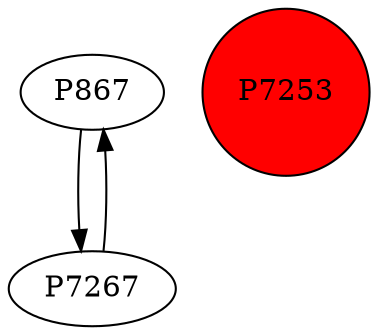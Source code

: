 digraph {
	P867 -> P7267
	P7267 -> P867
	P7253 [shape=circle]
	P7253 [style=filled]
	P7253 [fillcolor=red]
}